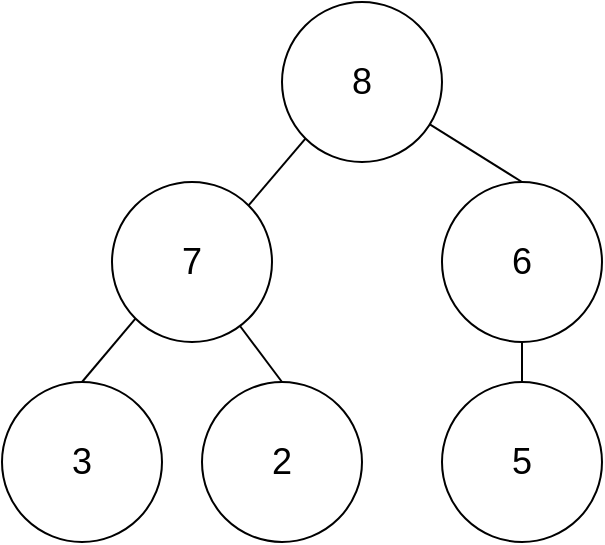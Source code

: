 <mxfile version="13.3.9" type="device"><diagram id="4yUZzsL1QE8FsYDRj6pG" name="Página-1"><mxGraphModel dx="1402" dy="682" grid="1" gridSize="10" guides="1" tooltips="1" connect="1" arrows="1" fold="1" page="1" pageScale="1" pageWidth="850" pageHeight="1100" math="0" shadow="0"><root><mxCell id="0"/><mxCell id="1" parent="0"/><mxCell id="-7tZAVsHIh5w8AKRjCiu-1" value="" style="ellipse;whiteSpace=wrap;html=1;aspect=fixed;fontSize=18;" vertex="1" parent="1"><mxGeometry x="385" y="650" width="80" height="80" as="geometry"/></mxCell><mxCell id="-7tZAVsHIh5w8AKRjCiu-2" value="8" style="text;html=1;strokeColor=none;fillColor=none;align=center;verticalAlign=middle;whiteSpace=wrap;rounded=0;fontSize=18;" vertex="1" parent="1"><mxGeometry x="405" y="680" width="40" height="20" as="geometry"/></mxCell><mxCell id="-7tZAVsHIh5w8AKRjCiu-3" value="" style="ellipse;whiteSpace=wrap;html=1;aspect=fixed;fontSize=18;" vertex="1" parent="1"><mxGeometry x="300" y="740" width="80" height="80" as="geometry"/></mxCell><mxCell id="-7tZAVsHIh5w8AKRjCiu-4" value="7" style="text;html=1;strokeColor=none;fillColor=none;align=center;verticalAlign=middle;whiteSpace=wrap;rounded=0;fontSize=18;" vertex="1" parent="1"><mxGeometry x="320" y="770" width="40" height="20" as="geometry"/></mxCell><mxCell id="-7tZAVsHIh5w8AKRjCiu-5" value="" style="ellipse;whiteSpace=wrap;html=1;aspect=fixed;fontSize=18;" vertex="1" parent="1"><mxGeometry x="465" y="740" width="80" height="80" as="geometry"/></mxCell><mxCell id="-7tZAVsHIh5w8AKRjCiu-6" value="6" style="text;html=1;strokeColor=none;fillColor=none;align=center;verticalAlign=middle;whiteSpace=wrap;rounded=0;fontSize=18;" vertex="1" parent="1"><mxGeometry x="485" y="770" width="40" height="20" as="geometry"/></mxCell><mxCell id="-7tZAVsHIh5w8AKRjCiu-7" value="" style="ellipse;whiteSpace=wrap;html=1;aspect=fixed;fontSize=18;" vertex="1" parent="1"><mxGeometry x="345" y="840" width="80" height="80" as="geometry"/></mxCell><mxCell id="-7tZAVsHIh5w8AKRjCiu-8" value="2" style="text;html=1;strokeColor=none;fillColor=none;align=center;verticalAlign=middle;whiteSpace=wrap;rounded=0;fontSize=18;" vertex="1" parent="1"><mxGeometry x="365" y="870" width="40" height="20" as="geometry"/></mxCell><mxCell id="-7tZAVsHIh5w8AKRjCiu-9" value="" style="ellipse;whiteSpace=wrap;html=1;aspect=fixed;fontSize=18;" vertex="1" parent="1"><mxGeometry x="245" y="840" width="80" height="80" as="geometry"/></mxCell><mxCell id="-7tZAVsHIh5w8AKRjCiu-10" value="3" style="text;html=1;strokeColor=none;fillColor=none;align=center;verticalAlign=middle;whiteSpace=wrap;rounded=0;fontSize=18;" vertex="1" parent="1"><mxGeometry x="265" y="870" width="40" height="20" as="geometry"/></mxCell><mxCell id="-7tZAVsHIh5w8AKRjCiu-11" value="" style="ellipse;whiteSpace=wrap;html=1;aspect=fixed;fontSize=18;" vertex="1" parent="1"><mxGeometry x="465" y="840" width="80" height="80" as="geometry"/></mxCell><mxCell id="-7tZAVsHIh5w8AKRjCiu-12" value="5" style="text;html=1;strokeColor=none;fillColor=none;align=center;verticalAlign=middle;whiteSpace=wrap;rounded=0;fontSize=18;" vertex="1" parent="1"><mxGeometry x="485" y="870" width="40" height="20" as="geometry"/></mxCell><mxCell id="-7tZAVsHIh5w8AKRjCiu-13" value="" style="endArrow=none;html=1;fontSize=18;exitX=1;exitY=0;exitDx=0;exitDy=0;entryX=0;entryY=1;entryDx=0;entryDy=0;" edge="1" parent="1" source="-7tZAVsHIh5w8AKRjCiu-3" target="-7tZAVsHIh5w8AKRjCiu-1"><mxGeometry width="50" height="50" relative="1" as="geometry"><mxPoint x="460" y="780" as="sourcePoint"/><mxPoint x="510" y="730" as="targetPoint"/></mxGeometry></mxCell><mxCell id="-7tZAVsHIh5w8AKRjCiu-14" value="" style="endArrow=none;html=1;fontSize=18;exitX=0.5;exitY=0;exitDx=0;exitDy=0;entryX=0;entryY=1;entryDx=0;entryDy=0;" edge="1" parent="1" source="-7tZAVsHIh5w8AKRjCiu-9" target="-7tZAVsHIh5w8AKRjCiu-3"><mxGeometry width="50" height="50" relative="1" as="geometry"><mxPoint x="385" y="830" as="sourcePoint"/><mxPoint x="435" y="780" as="targetPoint"/></mxGeometry></mxCell><mxCell id="-7tZAVsHIh5w8AKRjCiu-17" value="" style="endArrow=none;html=1;fontSize=18;exitX=0.5;exitY=0;exitDx=0;exitDy=0;" edge="1" parent="1" source="-7tZAVsHIh5w8AKRjCiu-7" target="-7tZAVsHIh5w8AKRjCiu-3"><mxGeometry width="50" height="50" relative="1" as="geometry"><mxPoint x="460" y="780" as="sourcePoint"/><mxPoint x="510" y="730" as="targetPoint"/></mxGeometry></mxCell><mxCell id="-7tZAVsHIh5w8AKRjCiu-18" value="" style="endArrow=none;html=1;fontSize=18;entryX=0.5;entryY=0;entryDx=0;entryDy=0;" edge="1" parent="1" source="-7tZAVsHIh5w8AKRjCiu-1" target="-7tZAVsHIh5w8AKRjCiu-5"><mxGeometry width="50" height="50" relative="1" as="geometry"><mxPoint x="460" y="780" as="sourcePoint"/><mxPoint x="510" y="720" as="targetPoint"/></mxGeometry></mxCell><mxCell id="-7tZAVsHIh5w8AKRjCiu-19" value="" style="endArrow=none;html=1;fontSize=18;exitX=0.5;exitY=1;exitDx=0;exitDy=0;entryX=0.5;entryY=0;entryDx=0;entryDy=0;" edge="1" parent="1" source="-7tZAVsHIh5w8AKRjCiu-5" target="-7tZAVsHIh5w8AKRjCiu-11"><mxGeometry width="50" height="50" relative="1" as="geometry"><mxPoint x="460" y="780" as="sourcePoint"/><mxPoint x="510" y="730" as="targetPoint"/></mxGeometry></mxCell></root></mxGraphModel></diagram></mxfile>